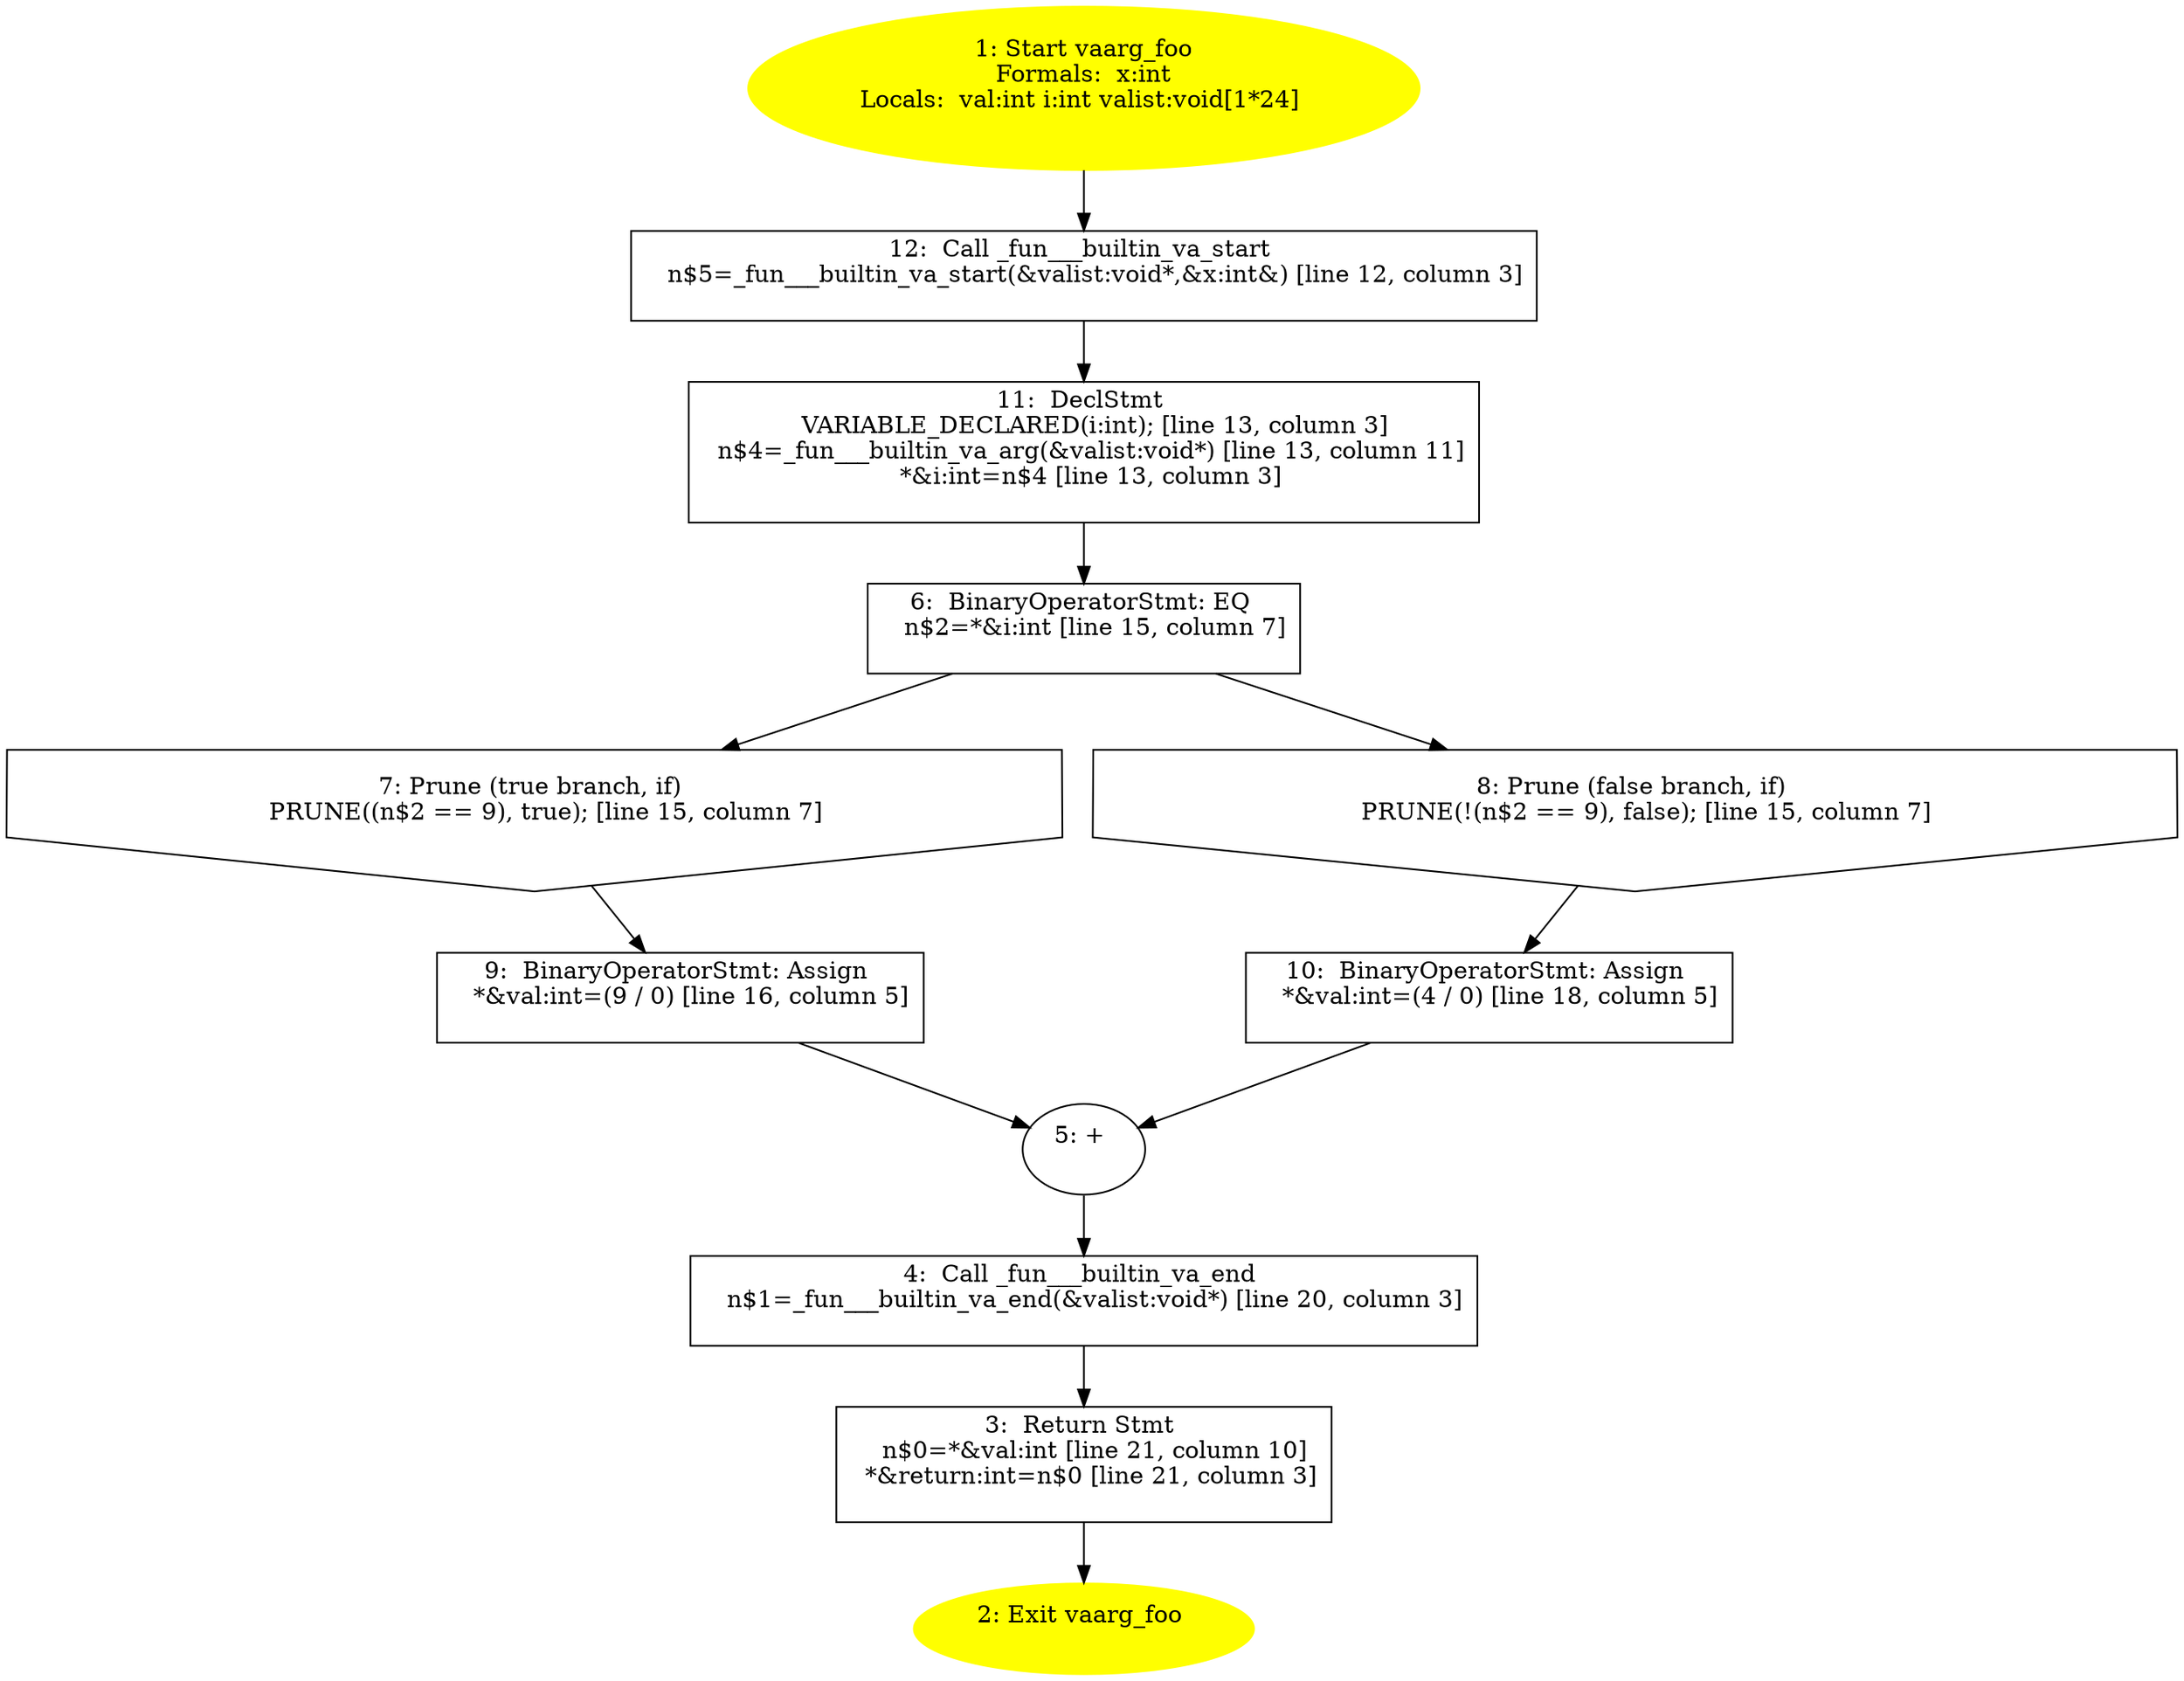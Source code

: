 /* @generated */
digraph cfg {
"vaarg_foo.73af1e8d32c2d09f7488c5fea173b853_1" [label="1: Start vaarg_foo\nFormals:  x:int\nLocals:  val:int i:int valist:void[1*24] \n  " color=yellow style=filled]
	

	 "vaarg_foo.73af1e8d32c2d09f7488c5fea173b853_1" -> "vaarg_foo.73af1e8d32c2d09f7488c5fea173b853_12" ;
"vaarg_foo.73af1e8d32c2d09f7488c5fea173b853_2" [label="2: Exit vaarg_foo \n  " color=yellow style=filled]
	

"vaarg_foo.73af1e8d32c2d09f7488c5fea173b853_3" [label="3:  Return Stmt \n   n$0=*&val:int [line 21, column 10]\n  *&return:int=n$0 [line 21, column 3]\n " shape="box"]
	

	 "vaarg_foo.73af1e8d32c2d09f7488c5fea173b853_3" -> "vaarg_foo.73af1e8d32c2d09f7488c5fea173b853_2" ;
"vaarg_foo.73af1e8d32c2d09f7488c5fea173b853_4" [label="4:  Call _fun___builtin_va_end \n   n$1=_fun___builtin_va_end(&valist:void*) [line 20, column 3]\n " shape="box"]
	

	 "vaarg_foo.73af1e8d32c2d09f7488c5fea173b853_4" -> "vaarg_foo.73af1e8d32c2d09f7488c5fea173b853_3" ;
"vaarg_foo.73af1e8d32c2d09f7488c5fea173b853_5" [label="5: + \n  " ]
	

	 "vaarg_foo.73af1e8d32c2d09f7488c5fea173b853_5" -> "vaarg_foo.73af1e8d32c2d09f7488c5fea173b853_4" ;
"vaarg_foo.73af1e8d32c2d09f7488c5fea173b853_6" [label="6:  BinaryOperatorStmt: EQ \n   n$2=*&i:int [line 15, column 7]\n " shape="box"]
	

	 "vaarg_foo.73af1e8d32c2d09f7488c5fea173b853_6" -> "vaarg_foo.73af1e8d32c2d09f7488c5fea173b853_7" ;
	 "vaarg_foo.73af1e8d32c2d09f7488c5fea173b853_6" -> "vaarg_foo.73af1e8d32c2d09f7488c5fea173b853_8" ;
"vaarg_foo.73af1e8d32c2d09f7488c5fea173b853_7" [label="7: Prune (true branch, if) \n   PRUNE((n$2 == 9), true); [line 15, column 7]\n " shape="invhouse"]
	

	 "vaarg_foo.73af1e8d32c2d09f7488c5fea173b853_7" -> "vaarg_foo.73af1e8d32c2d09f7488c5fea173b853_9" ;
"vaarg_foo.73af1e8d32c2d09f7488c5fea173b853_8" [label="8: Prune (false branch, if) \n   PRUNE(!(n$2 == 9), false); [line 15, column 7]\n " shape="invhouse"]
	

	 "vaarg_foo.73af1e8d32c2d09f7488c5fea173b853_8" -> "vaarg_foo.73af1e8d32c2d09f7488c5fea173b853_10" ;
"vaarg_foo.73af1e8d32c2d09f7488c5fea173b853_9" [label="9:  BinaryOperatorStmt: Assign \n   *&val:int=(9 / 0) [line 16, column 5]\n " shape="box"]
	

	 "vaarg_foo.73af1e8d32c2d09f7488c5fea173b853_9" -> "vaarg_foo.73af1e8d32c2d09f7488c5fea173b853_5" ;
"vaarg_foo.73af1e8d32c2d09f7488c5fea173b853_10" [label="10:  BinaryOperatorStmt: Assign \n   *&val:int=(4 / 0) [line 18, column 5]\n " shape="box"]
	

	 "vaarg_foo.73af1e8d32c2d09f7488c5fea173b853_10" -> "vaarg_foo.73af1e8d32c2d09f7488c5fea173b853_5" ;
"vaarg_foo.73af1e8d32c2d09f7488c5fea173b853_11" [label="11:  DeclStmt \n   VARIABLE_DECLARED(i:int); [line 13, column 3]\n  n$4=_fun___builtin_va_arg(&valist:void*) [line 13, column 11]\n  *&i:int=n$4 [line 13, column 3]\n " shape="box"]
	

	 "vaarg_foo.73af1e8d32c2d09f7488c5fea173b853_11" -> "vaarg_foo.73af1e8d32c2d09f7488c5fea173b853_6" ;
"vaarg_foo.73af1e8d32c2d09f7488c5fea173b853_12" [label="12:  Call _fun___builtin_va_start \n   n$5=_fun___builtin_va_start(&valist:void*,&x:int&) [line 12, column 3]\n " shape="box"]
	

	 "vaarg_foo.73af1e8d32c2d09f7488c5fea173b853_12" -> "vaarg_foo.73af1e8d32c2d09f7488c5fea173b853_11" ;
}
